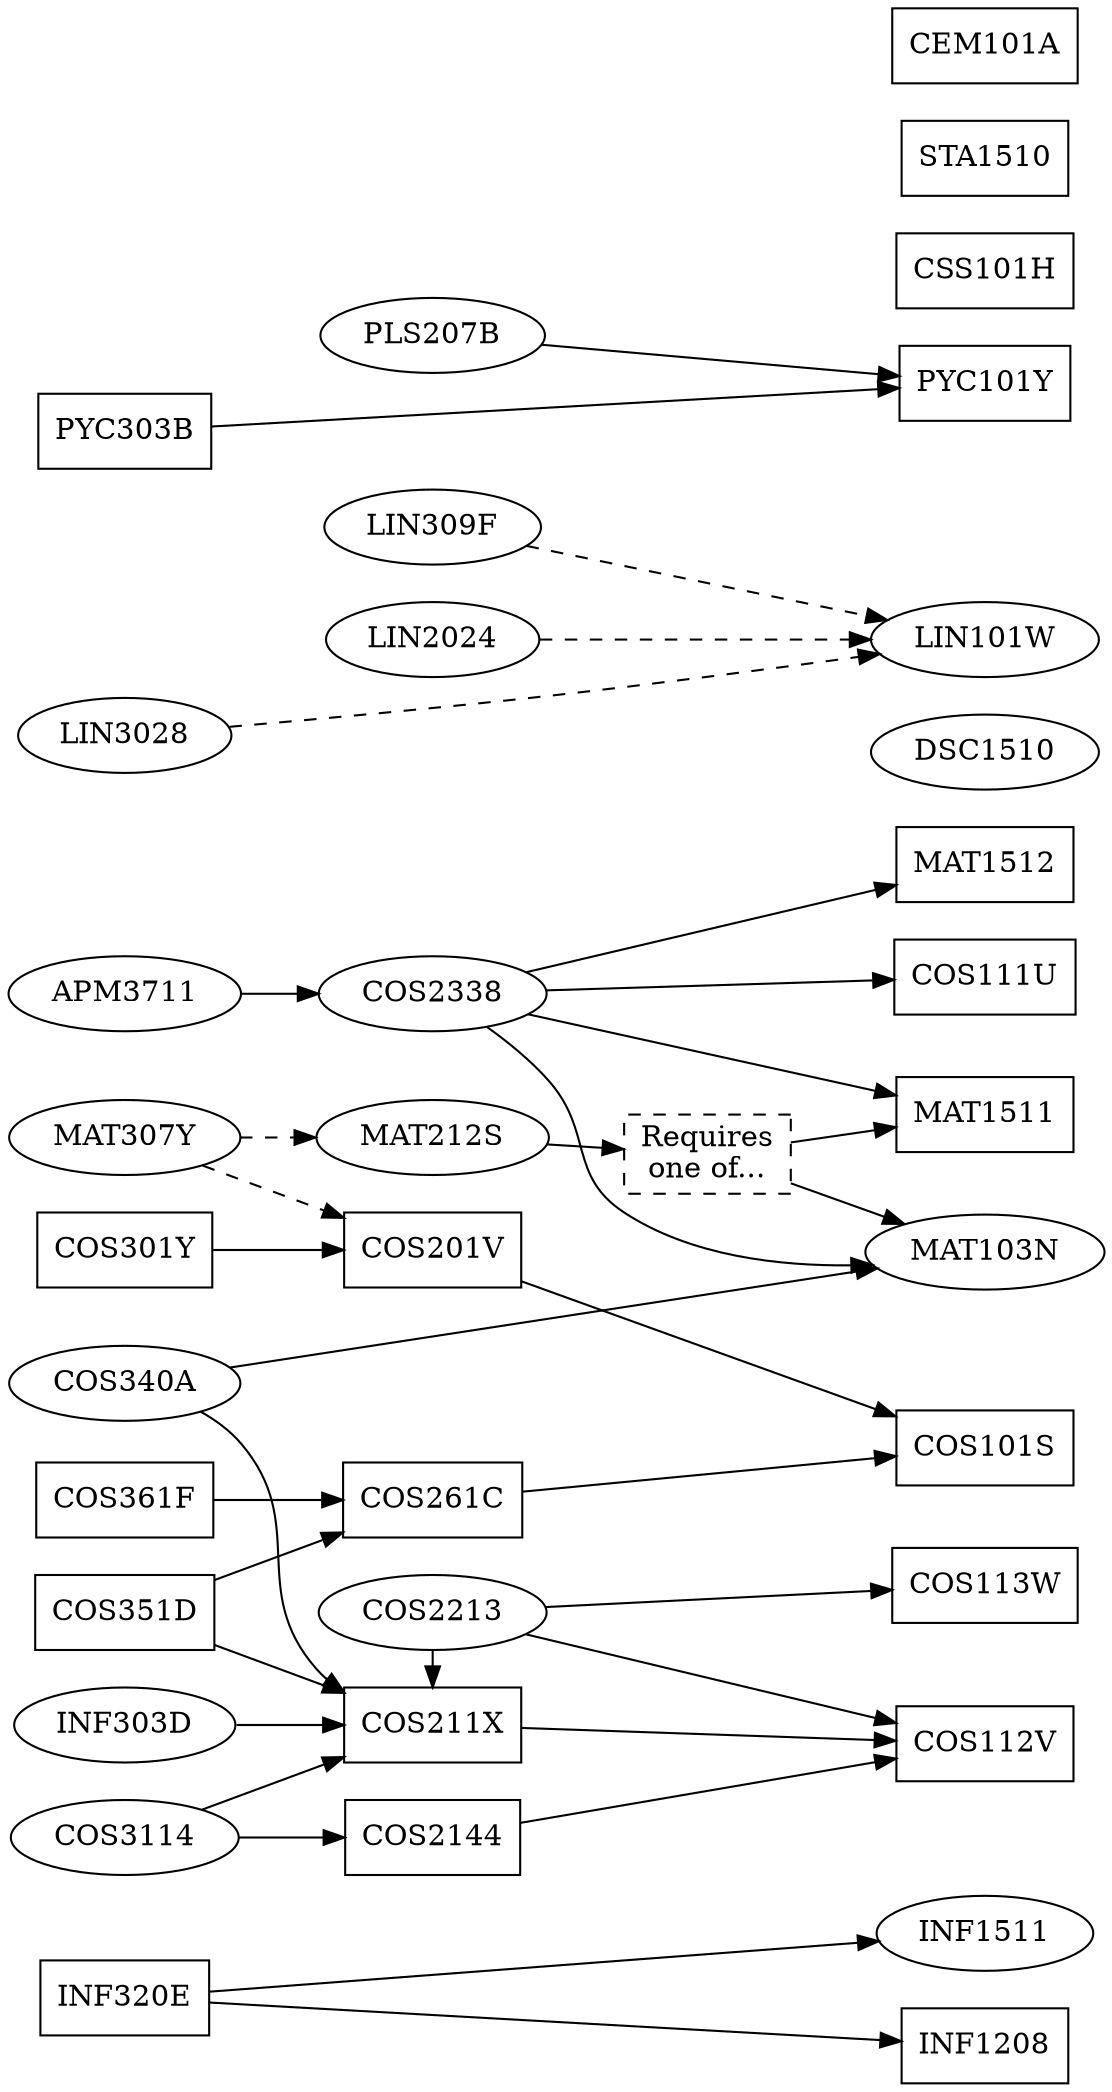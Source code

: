 digraph ComputationalIntelligence {
    node [shape=box];
    rankdir=LR;

    // Optional modules are ellipse-shaped
    {node [shape=ellipse];
    INF1511 MAT103N DSC1510 LIN101W
    COS2213 COS2338 MAT212S LIN309F LIN2024 PLS207B
    COS3114 APM3711 MAT307Y INF303D LIN3028 COS340A}

    {rank=same; COS301Y INF320E COS351D COS361F}
    {rank=same; COS3114 APM3711 MAT307Y COS340A}
    {rank=same; INF303D LIN3028 PYC303B}

    {rank=same; COS201V COS211X COS261C COS2144}
    {rank=same; COS2213 COS2338 MAT212S LIN309F LIN2024 PLS207B}

    {rank=same; COS101S COS112V COS113W INF1208 MAT1512 MAT1511 MAT103N PYC101Y COS111U LIN101W INF1511}
    {rank=same; DSC1510 CSS101H STA1510 CEM101A}
    {rank=max; DSC1510 COS101S}

    COS301Y -> {COS201V}
    INF320E -> {INF1208 INF1511}
    COS351D -> {COS211X COS261C}
    COS361F -> {COS261C}
    PYC303B -> {PYC101Y}

    COS3114 -> {COS211X COS2144}
    APM3711 -> {COS2338}
    MAT307Y -> {MAT212S COS201V} [style=dashed]
    INF303D -> {COS211X}
    LIN3028 -> {LIN101W} [style=dashed]
    COS340A -> {COS211X MAT103N}


    COS201V -> {COS101S}
    COS211X -> {COS112V}
    COS261C -> {COS101S}
    COS2144 -> {COS112V}

    {rank=same; COS2213 COS211X}
    COS2213 -> {COS112V COS113W}
    COS2213 -> {COS211X}
    COS2338 -> {COS111U MAT103N MAT1511 MAT1512}
    MAT103OR151 [label="Requires\none of...", style=dashed];
    MAT212S -> {MAT103OR151}
    MAT103OR151 -> {MAT103N MAT1511}
    LIN309F -> {LIN101W} [style=dashed]
    LIN2024 -> {LIN101W} [style=dashed]
    PLS207B -> {PYC101Y}
}
